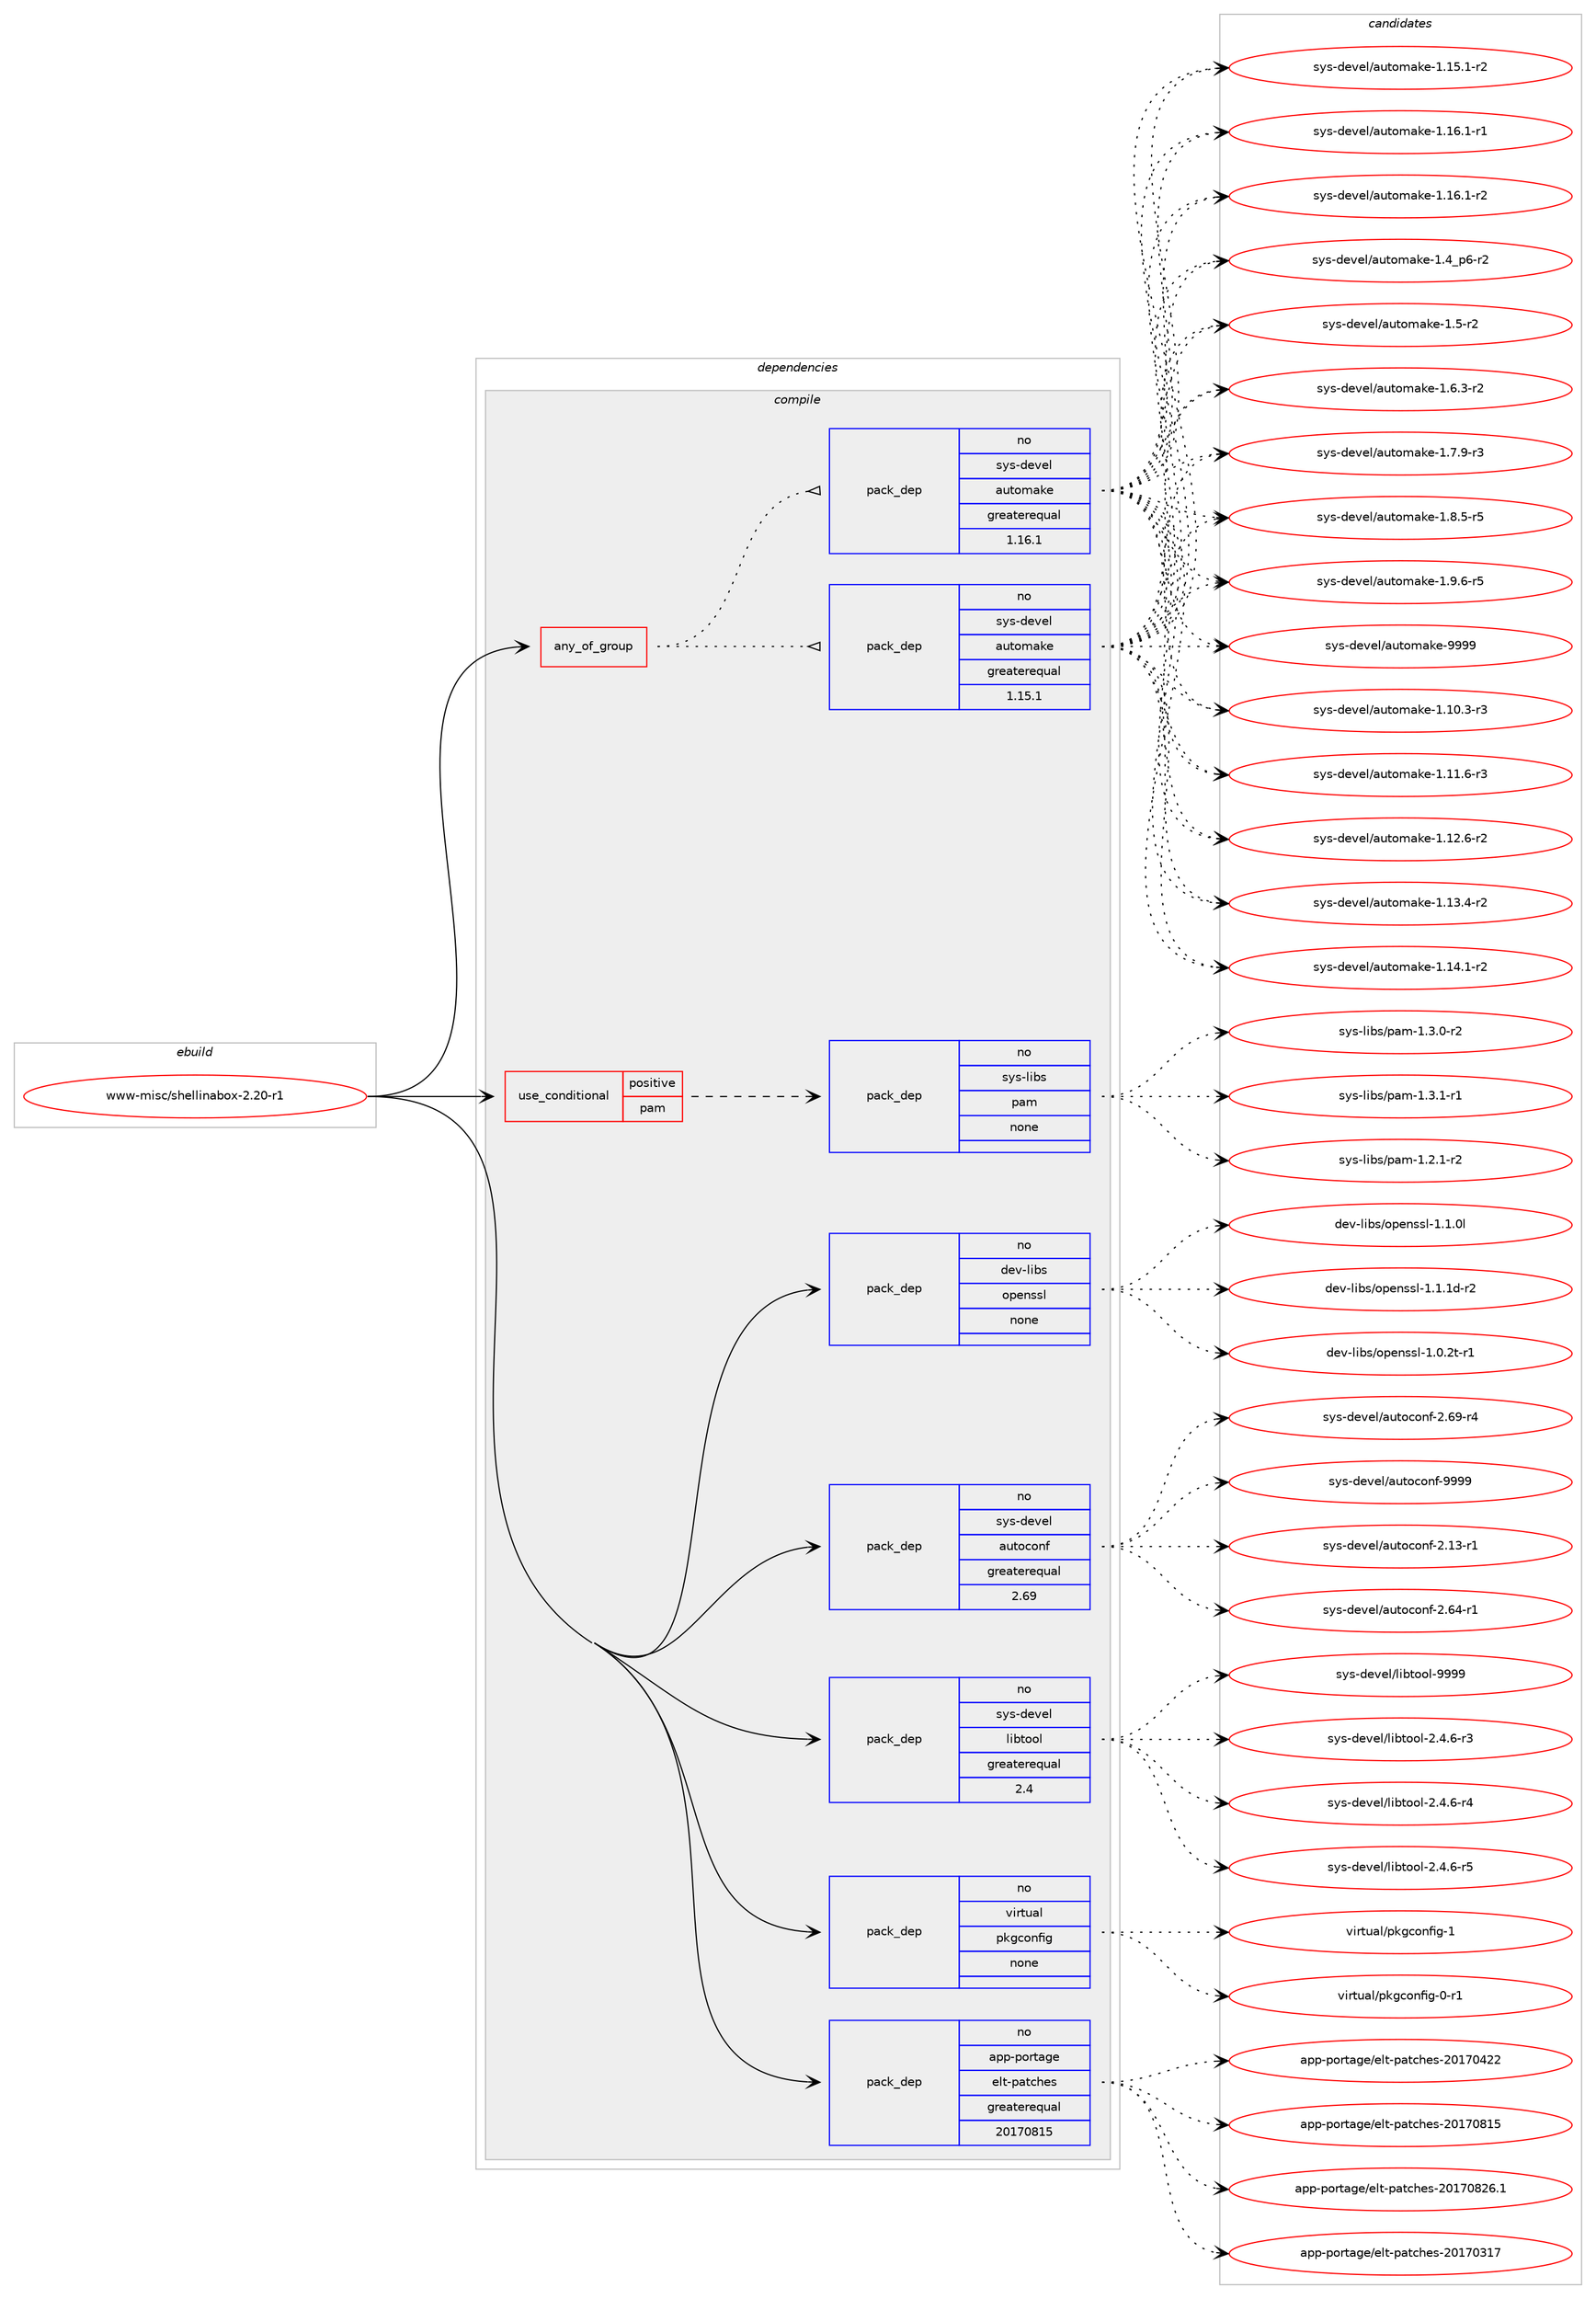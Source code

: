 digraph prolog {

# *************
# Graph options
# *************

newrank=true;
concentrate=true;
compound=true;
graph [rankdir=LR,fontname=Helvetica,fontsize=10,ranksep=1.5];#, ranksep=2.5, nodesep=0.2];
edge  [arrowhead=vee];
node  [fontname=Helvetica,fontsize=10];

# **********
# The ebuild
# **********

subgraph cluster_leftcol {
color=gray;
rank=same;
label=<<i>ebuild</i>>;
id [label="www-misc/shellinabox-2.20-r1", color=red, width=4, href="../www-misc/shellinabox-2.20-r1.svg"];
}

# ****************
# The dependencies
# ****************

subgraph cluster_midcol {
color=gray;
label=<<i>dependencies</i>>;
subgraph cluster_compile {
fillcolor="#eeeeee";
style=filled;
label=<<i>compile</i>>;
subgraph any15796 {
dependency909195 [label=<<TABLE BORDER="0" CELLBORDER="1" CELLSPACING="0" CELLPADDING="4"><TR><TD CELLPADDING="10">any_of_group</TD></TR></TABLE>>, shape=none, color=red];subgraph pack674968 {
dependency909196 [label=<<TABLE BORDER="0" CELLBORDER="1" CELLSPACING="0" CELLPADDING="4" WIDTH="220"><TR><TD ROWSPAN="6" CELLPADDING="30">pack_dep</TD></TR><TR><TD WIDTH="110">no</TD></TR><TR><TD>sys-devel</TD></TR><TR><TD>automake</TD></TR><TR><TD>greaterequal</TD></TR><TR><TD>1.16.1</TD></TR></TABLE>>, shape=none, color=blue];
}
dependency909195:e -> dependency909196:w [weight=20,style="dotted",arrowhead="oinv"];
subgraph pack674969 {
dependency909197 [label=<<TABLE BORDER="0" CELLBORDER="1" CELLSPACING="0" CELLPADDING="4" WIDTH="220"><TR><TD ROWSPAN="6" CELLPADDING="30">pack_dep</TD></TR><TR><TD WIDTH="110">no</TD></TR><TR><TD>sys-devel</TD></TR><TR><TD>automake</TD></TR><TR><TD>greaterequal</TD></TR><TR><TD>1.15.1</TD></TR></TABLE>>, shape=none, color=blue];
}
dependency909195:e -> dependency909197:w [weight=20,style="dotted",arrowhead="oinv"];
}
id:e -> dependency909195:w [weight=20,style="solid",arrowhead="vee"];
subgraph cond217852 {
dependency909198 [label=<<TABLE BORDER="0" CELLBORDER="1" CELLSPACING="0" CELLPADDING="4"><TR><TD ROWSPAN="3" CELLPADDING="10">use_conditional</TD></TR><TR><TD>positive</TD></TR><TR><TD>pam</TD></TR></TABLE>>, shape=none, color=red];
subgraph pack674970 {
dependency909199 [label=<<TABLE BORDER="0" CELLBORDER="1" CELLSPACING="0" CELLPADDING="4" WIDTH="220"><TR><TD ROWSPAN="6" CELLPADDING="30">pack_dep</TD></TR><TR><TD WIDTH="110">no</TD></TR><TR><TD>sys-libs</TD></TR><TR><TD>pam</TD></TR><TR><TD>none</TD></TR><TR><TD></TD></TR></TABLE>>, shape=none, color=blue];
}
dependency909198:e -> dependency909199:w [weight=20,style="dashed",arrowhead="vee"];
}
id:e -> dependency909198:w [weight=20,style="solid",arrowhead="vee"];
subgraph pack674971 {
dependency909200 [label=<<TABLE BORDER="0" CELLBORDER="1" CELLSPACING="0" CELLPADDING="4" WIDTH="220"><TR><TD ROWSPAN="6" CELLPADDING="30">pack_dep</TD></TR><TR><TD WIDTH="110">no</TD></TR><TR><TD>app-portage</TD></TR><TR><TD>elt-patches</TD></TR><TR><TD>greaterequal</TD></TR><TR><TD>20170815</TD></TR></TABLE>>, shape=none, color=blue];
}
id:e -> dependency909200:w [weight=20,style="solid",arrowhead="vee"];
subgraph pack674972 {
dependency909201 [label=<<TABLE BORDER="0" CELLBORDER="1" CELLSPACING="0" CELLPADDING="4" WIDTH="220"><TR><TD ROWSPAN="6" CELLPADDING="30">pack_dep</TD></TR><TR><TD WIDTH="110">no</TD></TR><TR><TD>dev-libs</TD></TR><TR><TD>openssl</TD></TR><TR><TD>none</TD></TR><TR><TD></TD></TR></TABLE>>, shape=none, color=blue];
}
id:e -> dependency909201:w [weight=20,style="solid",arrowhead="vee"];
subgraph pack674973 {
dependency909202 [label=<<TABLE BORDER="0" CELLBORDER="1" CELLSPACING="0" CELLPADDING="4" WIDTH="220"><TR><TD ROWSPAN="6" CELLPADDING="30">pack_dep</TD></TR><TR><TD WIDTH="110">no</TD></TR><TR><TD>sys-devel</TD></TR><TR><TD>autoconf</TD></TR><TR><TD>greaterequal</TD></TR><TR><TD>2.69</TD></TR></TABLE>>, shape=none, color=blue];
}
id:e -> dependency909202:w [weight=20,style="solid",arrowhead="vee"];
subgraph pack674974 {
dependency909203 [label=<<TABLE BORDER="0" CELLBORDER="1" CELLSPACING="0" CELLPADDING="4" WIDTH="220"><TR><TD ROWSPAN="6" CELLPADDING="30">pack_dep</TD></TR><TR><TD WIDTH="110">no</TD></TR><TR><TD>sys-devel</TD></TR><TR><TD>libtool</TD></TR><TR><TD>greaterequal</TD></TR><TR><TD>2.4</TD></TR></TABLE>>, shape=none, color=blue];
}
id:e -> dependency909203:w [weight=20,style="solid",arrowhead="vee"];
subgraph pack674975 {
dependency909204 [label=<<TABLE BORDER="0" CELLBORDER="1" CELLSPACING="0" CELLPADDING="4" WIDTH="220"><TR><TD ROWSPAN="6" CELLPADDING="30">pack_dep</TD></TR><TR><TD WIDTH="110">no</TD></TR><TR><TD>virtual</TD></TR><TR><TD>pkgconfig</TD></TR><TR><TD>none</TD></TR><TR><TD></TD></TR></TABLE>>, shape=none, color=blue];
}
id:e -> dependency909204:w [weight=20,style="solid",arrowhead="vee"];
}
subgraph cluster_compileandrun {
fillcolor="#eeeeee";
style=filled;
label=<<i>compile and run</i>>;
}
subgraph cluster_run {
fillcolor="#eeeeee";
style=filled;
label=<<i>run</i>>;
}
}

# **************
# The candidates
# **************

subgraph cluster_choices {
rank=same;
color=gray;
label=<<i>candidates</i>>;

subgraph choice674968 {
color=black;
nodesep=1;
choice11512111545100101118101108479711711611110997107101454946494846514511451 [label="sys-devel/automake-1.10.3-r3", color=red, width=4,href="../sys-devel/automake-1.10.3-r3.svg"];
choice11512111545100101118101108479711711611110997107101454946494946544511451 [label="sys-devel/automake-1.11.6-r3", color=red, width=4,href="../sys-devel/automake-1.11.6-r3.svg"];
choice11512111545100101118101108479711711611110997107101454946495046544511450 [label="sys-devel/automake-1.12.6-r2", color=red, width=4,href="../sys-devel/automake-1.12.6-r2.svg"];
choice11512111545100101118101108479711711611110997107101454946495146524511450 [label="sys-devel/automake-1.13.4-r2", color=red, width=4,href="../sys-devel/automake-1.13.4-r2.svg"];
choice11512111545100101118101108479711711611110997107101454946495246494511450 [label="sys-devel/automake-1.14.1-r2", color=red, width=4,href="../sys-devel/automake-1.14.1-r2.svg"];
choice11512111545100101118101108479711711611110997107101454946495346494511450 [label="sys-devel/automake-1.15.1-r2", color=red, width=4,href="../sys-devel/automake-1.15.1-r2.svg"];
choice11512111545100101118101108479711711611110997107101454946495446494511449 [label="sys-devel/automake-1.16.1-r1", color=red, width=4,href="../sys-devel/automake-1.16.1-r1.svg"];
choice11512111545100101118101108479711711611110997107101454946495446494511450 [label="sys-devel/automake-1.16.1-r2", color=red, width=4,href="../sys-devel/automake-1.16.1-r2.svg"];
choice115121115451001011181011084797117116111109971071014549465295112544511450 [label="sys-devel/automake-1.4_p6-r2", color=red, width=4,href="../sys-devel/automake-1.4_p6-r2.svg"];
choice11512111545100101118101108479711711611110997107101454946534511450 [label="sys-devel/automake-1.5-r2", color=red, width=4,href="../sys-devel/automake-1.5-r2.svg"];
choice115121115451001011181011084797117116111109971071014549465446514511450 [label="sys-devel/automake-1.6.3-r2", color=red, width=4,href="../sys-devel/automake-1.6.3-r2.svg"];
choice115121115451001011181011084797117116111109971071014549465546574511451 [label="sys-devel/automake-1.7.9-r3", color=red, width=4,href="../sys-devel/automake-1.7.9-r3.svg"];
choice115121115451001011181011084797117116111109971071014549465646534511453 [label="sys-devel/automake-1.8.5-r5", color=red, width=4,href="../sys-devel/automake-1.8.5-r5.svg"];
choice115121115451001011181011084797117116111109971071014549465746544511453 [label="sys-devel/automake-1.9.6-r5", color=red, width=4,href="../sys-devel/automake-1.9.6-r5.svg"];
choice115121115451001011181011084797117116111109971071014557575757 [label="sys-devel/automake-9999", color=red, width=4,href="../sys-devel/automake-9999.svg"];
dependency909196:e -> choice11512111545100101118101108479711711611110997107101454946494846514511451:w [style=dotted,weight="100"];
dependency909196:e -> choice11512111545100101118101108479711711611110997107101454946494946544511451:w [style=dotted,weight="100"];
dependency909196:e -> choice11512111545100101118101108479711711611110997107101454946495046544511450:w [style=dotted,weight="100"];
dependency909196:e -> choice11512111545100101118101108479711711611110997107101454946495146524511450:w [style=dotted,weight="100"];
dependency909196:e -> choice11512111545100101118101108479711711611110997107101454946495246494511450:w [style=dotted,weight="100"];
dependency909196:e -> choice11512111545100101118101108479711711611110997107101454946495346494511450:w [style=dotted,weight="100"];
dependency909196:e -> choice11512111545100101118101108479711711611110997107101454946495446494511449:w [style=dotted,weight="100"];
dependency909196:e -> choice11512111545100101118101108479711711611110997107101454946495446494511450:w [style=dotted,weight="100"];
dependency909196:e -> choice115121115451001011181011084797117116111109971071014549465295112544511450:w [style=dotted,weight="100"];
dependency909196:e -> choice11512111545100101118101108479711711611110997107101454946534511450:w [style=dotted,weight="100"];
dependency909196:e -> choice115121115451001011181011084797117116111109971071014549465446514511450:w [style=dotted,weight="100"];
dependency909196:e -> choice115121115451001011181011084797117116111109971071014549465546574511451:w [style=dotted,weight="100"];
dependency909196:e -> choice115121115451001011181011084797117116111109971071014549465646534511453:w [style=dotted,weight="100"];
dependency909196:e -> choice115121115451001011181011084797117116111109971071014549465746544511453:w [style=dotted,weight="100"];
dependency909196:e -> choice115121115451001011181011084797117116111109971071014557575757:w [style=dotted,weight="100"];
}
subgraph choice674969 {
color=black;
nodesep=1;
choice11512111545100101118101108479711711611110997107101454946494846514511451 [label="sys-devel/automake-1.10.3-r3", color=red, width=4,href="../sys-devel/automake-1.10.3-r3.svg"];
choice11512111545100101118101108479711711611110997107101454946494946544511451 [label="sys-devel/automake-1.11.6-r3", color=red, width=4,href="../sys-devel/automake-1.11.6-r3.svg"];
choice11512111545100101118101108479711711611110997107101454946495046544511450 [label="sys-devel/automake-1.12.6-r2", color=red, width=4,href="../sys-devel/automake-1.12.6-r2.svg"];
choice11512111545100101118101108479711711611110997107101454946495146524511450 [label="sys-devel/automake-1.13.4-r2", color=red, width=4,href="../sys-devel/automake-1.13.4-r2.svg"];
choice11512111545100101118101108479711711611110997107101454946495246494511450 [label="sys-devel/automake-1.14.1-r2", color=red, width=4,href="../sys-devel/automake-1.14.1-r2.svg"];
choice11512111545100101118101108479711711611110997107101454946495346494511450 [label="sys-devel/automake-1.15.1-r2", color=red, width=4,href="../sys-devel/automake-1.15.1-r2.svg"];
choice11512111545100101118101108479711711611110997107101454946495446494511449 [label="sys-devel/automake-1.16.1-r1", color=red, width=4,href="../sys-devel/automake-1.16.1-r1.svg"];
choice11512111545100101118101108479711711611110997107101454946495446494511450 [label="sys-devel/automake-1.16.1-r2", color=red, width=4,href="../sys-devel/automake-1.16.1-r2.svg"];
choice115121115451001011181011084797117116111109971071014549465295112544511450 [label="sys-devel/automake-1.4_p6-r2", color=red, width=4,href="../sys-devel/automake-1.4_p6-r2.svg"];
choice11512111545100101118101108479711711611110997107101454946534511450 [label="sys-devel/automake-1.5-r2", color=red, width=4,href="../sys-devel/automake-1.5-r2.svg"];
choice115121115451001011181011084797117116111109971071014549465446514511450 [label="sys-devel/automake-1.6.3-r2", color=red, width=4,href="../sys-devel/automake-1.6.3-r2.svg"];
choice115121115451001011181011084797117116111109971071014549465546574511451 [label="sys-devel/automake-1.7.9-r3", color=red, width=4,href="../sys-devel/automake-1.7.9-r3.svg"];
choice115121115451001011181011084797117116111109971071014549465646534511453 [label="sys-devel/automake-1.8.5-r5", color=red, width=4,href="../sys-devel/automake-1.8.5-r5.svg"];
choice115121115451001011181011084797117116111109971071014549465746544511453 [label="sys-devel/automake-1.9.6-r5", color=red, width=4,href="../sys-devel/automake-1.9.6-r5.svg"];
choice115121115451001011181011084797117116111109971071014557575757 [label="sys-devel/automake-9999", color=red, width=4,href="../sys-devel/automake-9999.svg"];
dependency909197:e -> choice11512111545100101118101108479711711611110997107101454946494846514511451:w [style=dotted,weight="100"];
dependency909197:e -> choice11512111545100101118101108479711711611110997107101454946494946544511451:w [style=dotted,weight="100"];
dependency909197:e -> choice11512111545100101118101108479711711611110997107101454946495046544511450:w [style=dotted,weight="100"];
dependency909197:e -> choice11512111545100101118101108479711711611110997107101454946495146524511450:w [style=dotted,weight="100"];
dependency909197:e -> choice11512111545100101118101108479711711611110997107101454946495246494511450:w [style=dotted,weight="100"];
dependency909197:e -> choice11512111545100101118101108479711711611110997107101454946495346494511450:w [style=dotted,weight="100"];
dependency909197:e -> choice11512111545100101118101108479711711611110997107101454946495446494511449:w [style=dotted,weight="100"];
dependency909197:e -> choice11512111545100101118101108479711711611110997107101454946495446494511450:w [style=dotted,weight="100"];
dependency909197:e -> choice115121115451001011181011084797117116111109971071014549465295112544511450:w [style=dotted,weight="100"];
dependency909197:e -> choice11512111545100101118101108479711711611110997107101454946534511450:w [style=dotted,weight="100"];
dependency909197:e -> choice115121115451001011181011084797117116111109971071014549465446514511450:w [style=dotted,weight="100"];
dependency909197:e -> choice115121115451001011181011084797117116111109971071014549465546574511451:w [style=dotted,weight="100"];
dependency909197:e -> choice115121115451001011181011084797117116111109971071014549465646534511453:w [style=dotted,weight="100"];
dependency909197:e -> choice115121115451001011181011084797117116111109971071014549465746544511453:w [style=dotted,weight="100"];
dependency909197:e -> choice115121115451001011181011084797117116111109971071014557575757:w [style=dotted,weight="100"];
}
subgraph choice674970 {
color=black;
nodesep=1;
choice115121115451081059811547112971094549465046494511450 [label="sys-libs/pam-1.2.1-r2", color=red, width=4,href="../sys-libs/pam-1.2.1-r2.svg"];
choice115121115451081059811547112971094549465146484511450 [label="sys-libs/pam-1.3.0-r2", color=red, width=4,href="../sys-libs/pam-1.3.0-r2.svg"];
choice115121115451081059811547112971094549465146494511449 [label="sys-libs/pam-1.3.1-r1", color=red, width=4,href="../sys-libs/pam-1.3.1-r1.svg"];
dependency909199:e -> choice115121115451081059811547112971094549465046494511450:w [style=dotted,weight="100"];
dependency909199:e -> choice115121115451081059811547112971094549465146484511450:w [style=dotted,weight="100"];
dependency909199:e -> choice115121115451081059811547112971094549465146494511449:w [style=dotted,weight="100"];
}
subgraph choice674971 {
color=black;
nodesep=1;
choice97112112451121111141169710310147101108116451129711699104101115455048495548514955 [label="app-portage/elt-patches-20170317", color=red, width=4,href="../app-portage/elt-patches-20170317.svg"];
choice97112112451121111141169710310147101108116451129711699104101115455048495548525050 [label="app-portage/elt-patches-20170422", color=red, width=4,href="../app-portage/elt-patches-20170422.svg"];
choice97112112451121111141169710310147101108116451129711699104101115455048495548564953 [label="app-portage/elt-patches-20170815", color=red, width=4,href="../app-portage/elt-patches-20170815.svg"];
choice971121124511211111411697103101471011081164511297116991041011154550484955485650544649 [label="app-portage/elt-patches-20170826.1", color=red, width=4,href="../app-portage/elt-patches-20170826.1.svg"];
dependency909200:e -> choice97112112451121111141169710310147101108116451129711699104101115455048495548514955:w [style=dotted,weight="100"];
dependency909200:e -> choice97112112451121111141169710310147101108116451129711699104101115455048495548525050:w [style=dotted,weight="100"];
dependency909200:e -> choice97112112451121111141169710310147101108116451129711699104101115455048495548564953:w [style=dotted,weight="100"];
dependency909200:e -> choice971121124511211111411697103101471011081164511297116991041011154550484955485650544649:w [style=dotted,weight="100"];
}
subgraph choice674972 {
color=black;
nodesep=1;
choice1001011184510810598115471111121011101151151084549464846501164511449 [label="dev-libs/openssl-1.0.2t-r1", color=red, width=4,href="../dev-libs/openssl-1.0.2t-r1.svg"];
choice100101118451081059811547111112101110115115108454946494648108 [label="dev-libs/openssl-1.1.0l", color=red, width=4,href="../dev-libs/openssl-1.1.0l.svg"];
choice1001011184510810598115471111121011101151151084549464946491004511450 [label="dev-libs/openssl-1.1.1d-r2", color=red, width=4,href="../dev-libs/openssl-1.1.1d-r2.svg"];
dependency909201:e -> choice1001011184510810598115471111121011101151151084549464846501164511449:w [style=dotted,weight="100"];
dependency909201:e -> choice100101118451081059811547111112101110115115108454946494648108:w [style=dotted,weight="100"];
dependency909201:e -> choice1001011184510810598115471111121011101151151084549464946491004511450:w [style=dotted,weight="100"];
}
subgraph choice674973 {
color=black;
nodesep=1;
choice1151211154510010111810110847971171161119911111010245504649514511449 [label="sys-devel/autoconf-2.13-r1", color=red, width=4,href="../sys-devel/autoconf-2.13-r1.svg"];
choice1151211154510010111810110847971171161119911111010245504654524511449 [label="sys-devel/autoconf-2.64-r1", color=red, width=4,href="../sys-devel/autoconf-2.64-r1.svg"];
choice1151211154510010111810110847971171161119911111010245504654574511452 [label="sys-devel/autoconf-2.69-r4", color=red, width=4,href="../sys-devel/autoconf-2.69-r4.svg"];
choice115121115451001011181011084797117116111991111101024557575757 [label="sys-devel/autoconf-9999", color=red, width=4,href="../sys-devel/autoconf-9999.svg"];
dependency909202:e -> choice1151211154510010111810110847971171161119911111010245504649514511449:w [style=dotted,weight="100"];
dependency909202:e -> choice1151211154510010111810110847971171161119911111010245504654524511449:w [style=dotted,weight="100"];
dependency909202:e -> choice1151211154510010111810110847971171161119911111010245504654574511452:w [style=dotted,weight="100"];
dependency909202:e -> choice115121115451001011181011084797117116111991111101024557575757:w [style=dotted,weight="100"];
}
subgraph choice674974 {
color=black;
nodesep=1;
choice1151211154510010111810110847108105981161111111084550465246544511451 [label="sys-devel/libtool-2.4.6-r3", color=red, width=4,href="../sys-devel/libtool-2.4.6-r3.svg"];
choice1151211154510010111810110847108105981161111111084550465246544511452 [label="sys-devel/libtool-2.4.6-r4", color=red, width=4,href="../sys-devel/libtool-2.4.6-r4.svg"];
choice1151211154510010111810110847108105981161111111084550465246544511453 [label="sys-devel/libtool-2.4.6-r5", color=red, width=4,href="../sys-devel/libtool-2.4.6-r5.svg"];
choice1151211154510010111810110847108105981161111111084557575757 [label="sys-devel/libtool-9999", color=red, width=4,href="../sys-devel/libtool-9999.svg"];
dependency909203:e -> choice1151211154510010111810110847108105981161111111084550465246544511451:w [style=dotted,weight="100"];
dependency909203:e -> choice1151211154510010111810110847108105981161111111084550465246544511452:w [style=dotted,weight="100"];
dependency909203:e -> choice1151211154510010111810110847108105981161111111084550465246544511453:w [style=dotted,weight="100"];
dependency909203:e -> choice1151211154510010111810110847108105981161111111084557575757:w [style=dotted,weight="100"];
}
subgraph choice674975 {
color=black;
nodesep=1;
choice11810511411611797108471121071039911111010210510345484511449 [label="virtual/pkgconfig-0-r1", color=red, width=4,href="../virtual/pkgconfig-0-r1.svg"];
choice1181051141161179710847112107103991111101021051034549 [label="virtual/pkgconfig-1", color=red, width=4,href="../virtual/pkgconfig-1.svg"];
dependency909204:e -> choice11810511411611797108471121071039911111010210510345484511449:w [style=dotted,weight="100"];
dependency909204:e -> choice1181051141161179710847112107103991111101021051034549:w [style=dotted,weight="100"];
}
}

}
